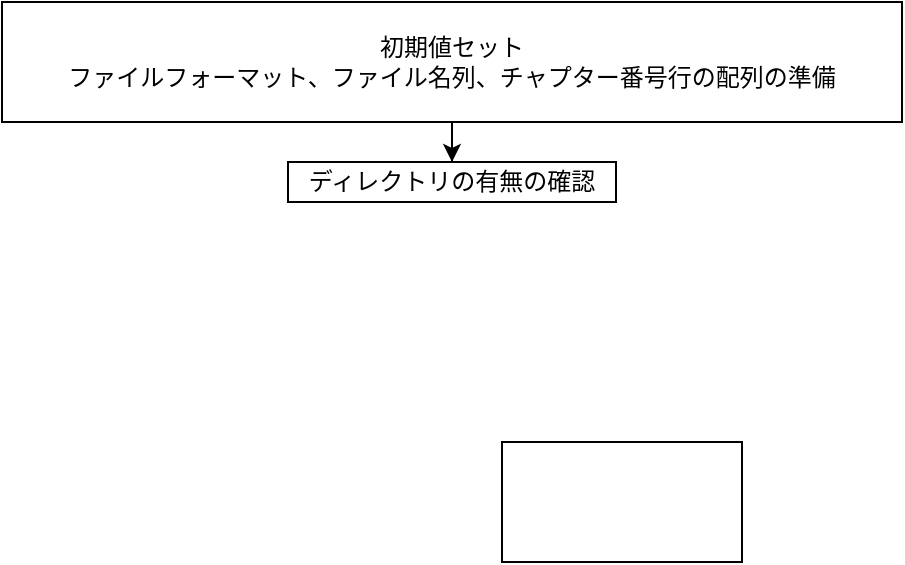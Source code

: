 <mxfile version="20.3.6" type="github">
  <diagram id="8r3MDyM1kwAwDi2U2UVU" name="ページ1">
    <mxGraphModel dx="371" dy="541" grid="1" gridSize="10" guides="1" tooltips="1" connect="1" arrows="1" fold="1" page="1" pageScale="1" pageWidth="827" pageHeight="1169" math="0" shadow="0">
      <root>
        <mxCell id="0" />
        <mxCell id="1" parent="0" />
        <mxCell id="zPuEqAGHxckhulcQ-oqS-2" style="edgeStyle=orthogonalEdgeStyle;rounded=0;orthogonalLoop=1;jettySize=auto;html=1;entryX=0.5;entryY=0;entryDx=0;entryDy=0;" edge="1" parent="1" source="SfvRl2KFgdxx55vroDqR-1" target="zPuEqAGHxckhulcQ-oqS-1">
          <mxGeometry relative="1" as="geometry" />
        </mxCell>
        <mxCell id="SfvRl2KFgdxx55vroDqR-1" value="&lt;font style=&quot;vertical-align: inherit;&quot;&gt;&lt;font style=&quot;vertical-align: inherit;&quot;&gt;&lt;font style=&quot;vertical-align: inherit;&quot;&gt;&lt;font style=&quot;vertical-align: inherit;&quot;&gt;初期値セット&lt;/font&gt;&lt;/font&gt;&lt;/font&gt;&lt;/font&gt;&lt;br&gt;&lt;font style=&quot;vertical-align: inherit;&quot;&gt;&lt;font style=&quot;vertical-align: inherit;&quot;&gt;&lt;font style=&quot;vertical-align: inherit;&quot;&gt;&lt;font style=&quot;vertical-align: inherit;&quot;&gt;ファイルフォーマット、ファイル名列、チャプター番号行の配列の準備&lt;/font&gt;&lt;/font&gt;&lt;/font&gt;&lt;/font&gt;" style="rounded=0;whiteSpace=wrap;html=1;" parent="1" vertex="1">
          <mxGeometry x="180" y="10" width="450" height="60" as="geometry" />
        </mxCell>
        <mxCell id="zPuEqAGHxckhulcQ-oqS-1" value="&lt;font style=&quot;vertical-align: inherit;&quot;&gt;&lt;font style=&quot;vertical-align: inherit;&quot;&gt;ディレクトリの有無の確認&lt;/font&gt;&lt;/font&gt;" style="rounded=0;whiteSpace=wrap;html=1;" vertex="1" parent="1">
          <mxGeometry x="323" y="90" width="164" height="20" as="geometry" />
        </mxCell>
        <mxCell id="zPuEqAGHxckhulcQ-oqS-3" value="" style="rounded=0;whiteSpace=wrap;html=1;" vertex="1" parent="1">
          <mxGeometry x="430" y="230" width="120" height="60" as="geometry" />
        </mxCell>
      </root>
    </mxGraphModel>
  </diagram>
</mxfile>
